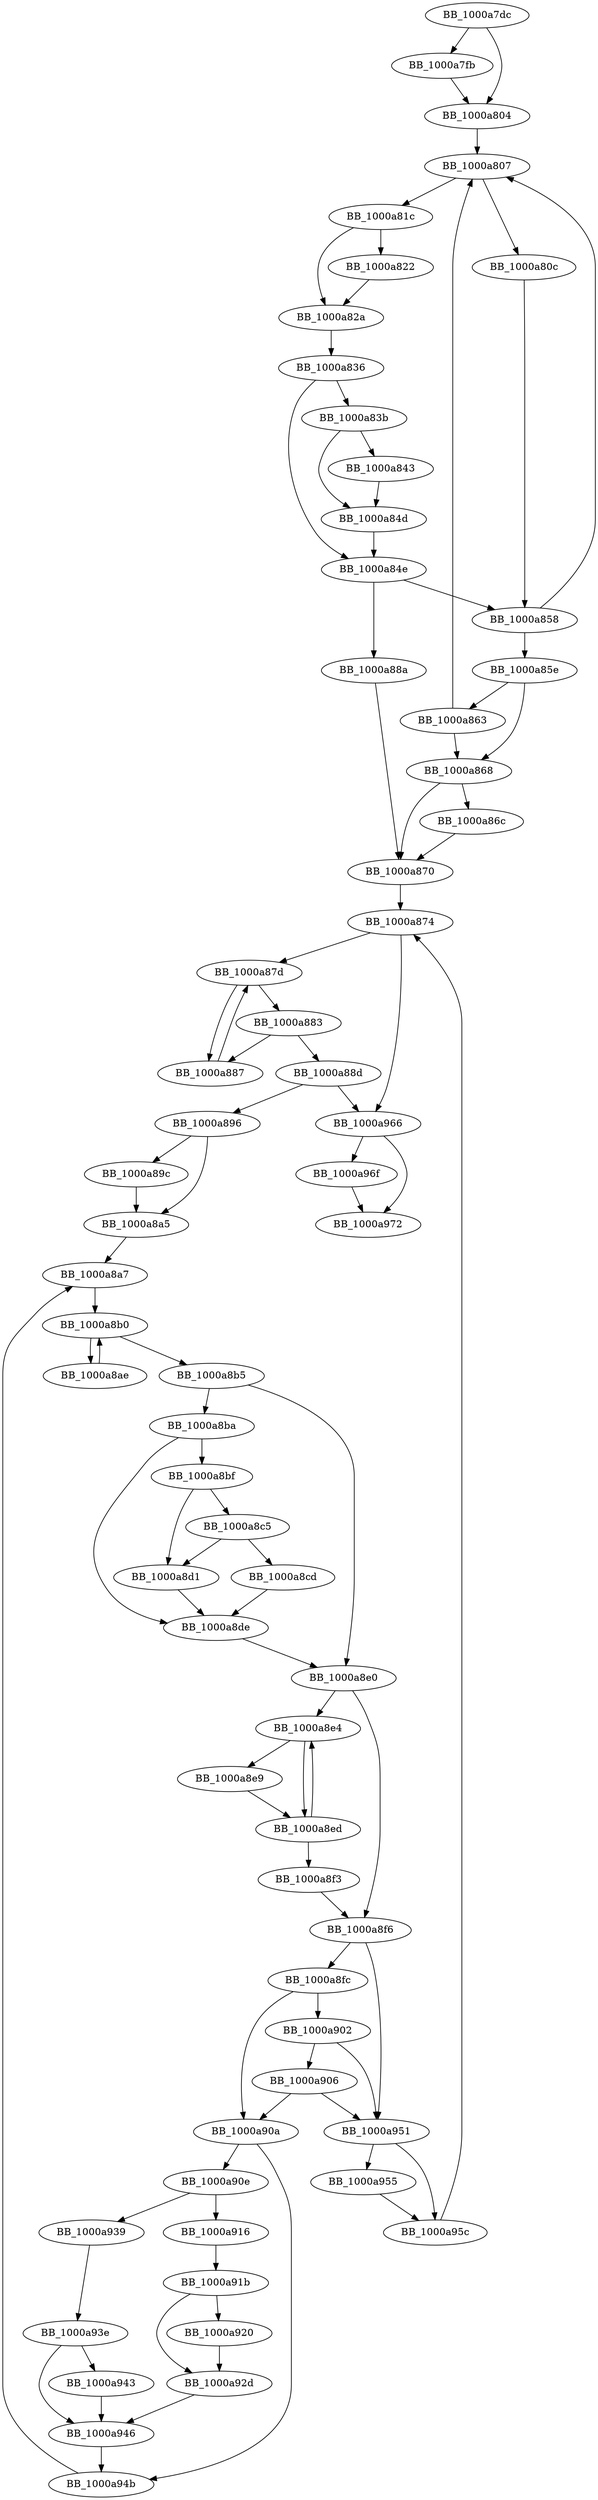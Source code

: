 DiGraph _parse_cmdline{
BB_1000a7dc->BB_1000a7fb
BB_1000a7dc->BB_1000a804
BB_1000a7fb->BB_1000a804
BB_1000a804->BB_1000a807
BB_1000a807->BB_1000a80c
BB_1000a807->BB_1000a81c
BB_1000a80c->BB_1000a858
BB_1000a81c->BB_1000a822
BB_1000a81c->BB_1000a82a
BB_1000a822->BB_1000a82a
BB_1000a82a->BB_1000a836
BB_1000a836->BB_1000a83b
BB_1000a836->BB_1000a84e
BB_1000a83b->BB_1000a843
BB_1000a83b->BB_1000a84d
BB_1000a843->BB_1000a84d
BB_1000a84d->BB_1000a84e
BB_1000a84e->BB_1000a858
BB_1000a84e->BB_1000a88a
BB_1000a858->BB_1000a807
BB_1000a858->BB_1000a85e
BB_1000a85e->BB_1000a863
BB_1000a85e->BB_1000a868
BB_1000a863->BB_1000a807
BB_1000a863->BB_1000a868
BB_1000a868->BB_1000a86c
BB_1000a868->BB_1000a870
BB_1000a86c->BB_1000a870
BB_1000a870->BB_1000a874
BB_1000a874->BB_1000a87d
BB_1000a874->BB_1000a966
BB_1000a87d->BB_1000a883
BB_1000a87d->BB_1000a887
BB_1000a883->BB_1000a887
BB_1000a883->BB_1000a88d
BB_1000a887->BB_1000a87d
BB_1000a88a->BB_1000a870
BB_1000a88d->BB_1000a896
BB_1000a88d->BB_1000a966
BB_1000a896->BB_1000a89c
BB_1000a896->BB_1000a8a5
BB_1000a89c->BB_1000a8a5
BB_1000a8a5->BB_1000a8a7
BB_1000a8a7->BB_1000a8b0
BB_1000a8ae->BB_1000a8b0
BB_1000a8b0->BB_1000a8ae
BB_1000a8b0->BB_1000a8b5
BB_1000a8b5->BB_1000a8ba
BB_1000a8b5->BB_1000a8e0
BB_1000a8ba->BB_1000a8bf
BB_1000a8ba->BB_1000a8de
BB_1000a8bf->BB_1000a8c5
BB_1000a8bf->BB_1000a8d1
BB_1000a8c5->BB_1000a8cd
BB_1000a8c5->BB_1000a8d1
BB_1000a8cd->BB_1000a8de
BB_1000a8d1->BB_1000a8de
BB_1000a8de->BB_1000a8e0
BB_1000a8e0->BB_1000a8e4
BB_1000a8e0->BB_1000a8f6
BB_1000a8e4->BB_1000a8e9
BB_1000a8e4->BB_1000a8ed
BB_1000a8e9->BB_1000a8ed
BB_1000a8ed->BB_1000a8e4
BB_1000a8ed->BB_1000a8f3
BB_1000a8f3->BB_1000a8f6
BB_1000a8f6->BB_1000a8fc
BB_1000a8f6->BB_1000a951
BB_1000a8fc->BB_1000a902
BB_1000a8fc->BB_1000a90a
BB_1000a902->BB_1000a906
BB_1000a902->BB_1000a951
BB_1000a906->BB_1000a90a
BB_1000a906->BB_1000a951
BB_1000a90a->BB_1000a90e
BB_1000a90a->BB_1000a94b
BB_1000a90e->BB_1000a916
BB_1000a90e->BB_1000a939
BB_1000a916->BB_1000a91b
BB_1000a91b->BB_1000a920
BB_1000a91b->BB_1000a92d
BB_1000a920->BB_1000a92d
BB_1000a92d->BB_1000a946
BB_1000a939->BB_1000a93e
BB_1000a93e->BB_1000a943
BB_1000a93e->BB_1000a946
BB_1000a943->BB_1000a946
BB_1000a946->BB_1000a94b
BB_1000a94b->BB_1000a8a7
BB_1000a951->BB_1000a955
BB_1000a951->BB_1000a95c
BB_1000a955->BB_1000a95c
BB_1000a95c->BB_1000a874
BB_1000a966->BB_1000a96f
BB_1000a966->BB_1000a972
BB_1000a96f->BB_1000a972
}
